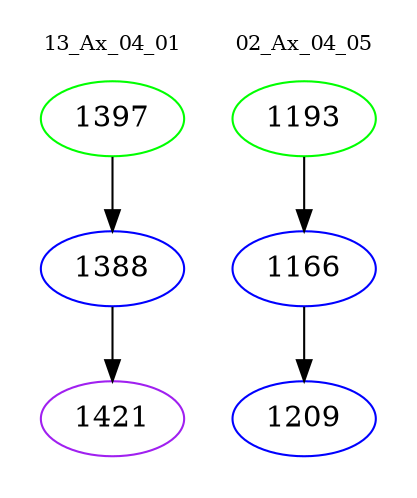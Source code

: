 digraph{
subgraph cluster_0 {
color = white
label = "13_Ax_04_01";
fontsize=10;
T0_1397 [label="1397", color="green"]
T0_1397 -> T0_1388 [color="black"]
T0_1388 [label="1388", color="blue"]
T0_1388 -> T0_1421 [color="black"]
T0_1421 [label="1421", color="purple"]
}
subgraph cluster_1 {
color = white
label = "02_Ax_04_05";
fontsize=10;
T1_1193 [label="1193", color="green"]
T1_1193 -> T1_1166 [color="black"]
T1_1166 [label="1166", color="blue"]
T1_1166 -> T1_1209 [color="black"]
T1_1209 [label="1209", color="blue"]
}
}
